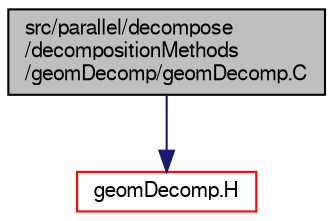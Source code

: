 digraph "src/parallel/decompose/decompositionMethods/geomDecomp/geomDecomp.C"
{
  bgcolor="transparent";
  edge [fontname="FreeSans",fontsize="10",labelfontname="FreeSans",labelfontsize="10"];
  node [fontname="FreeSans",fontsize="10",shape=record];
  Node1 [label="src/parallel/decompose\l/decompositionMethods\l/geomDecomp/geomDecomp.C",height=0.2,width=0.4,color="black", fillcolor="grey75", style="filled" fontcolor="black"];
  Node1 -> Node2 [color="midnightblue",fontsize="10",style="solid",fontname="FreeSans"];
  Node2 [label="geomDecomp.H",height=0.2,width=0.4,color="red",URL="$a08636.html"];
}
